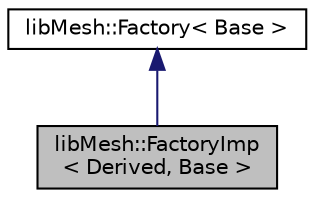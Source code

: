 digraph "libMesh::FactoryImp&lt; Derived, Base &gt;"
{
 // INTERACTIVE_SVG=YES
  edge [fontname="Helvetica",fontsize="10",labelfontname="Helvetica",labelfontsize="10"];
  node [fontname="Helvetica",fontsize="10",shape=record];
  Node1 [label="libMesh::FactoryImp\l\< Derived, Base \>",height=0.2,width=0.4,color="black", fillcolor="grey75", style="filled" fontcolor="black"];
  Node2 -> Node1 [dir="back",color="midnightblue",fontsize="10",style="solid",fontname="Helvetica"];
  Node2 [label="libMesh::Factory\< Base \>",height=0.2,width=0.4,color="black", fillcolor="white", style="filled",URL="$classlibMesh_1_1Factory.html",tooltip="Factory class definition. "];
}
